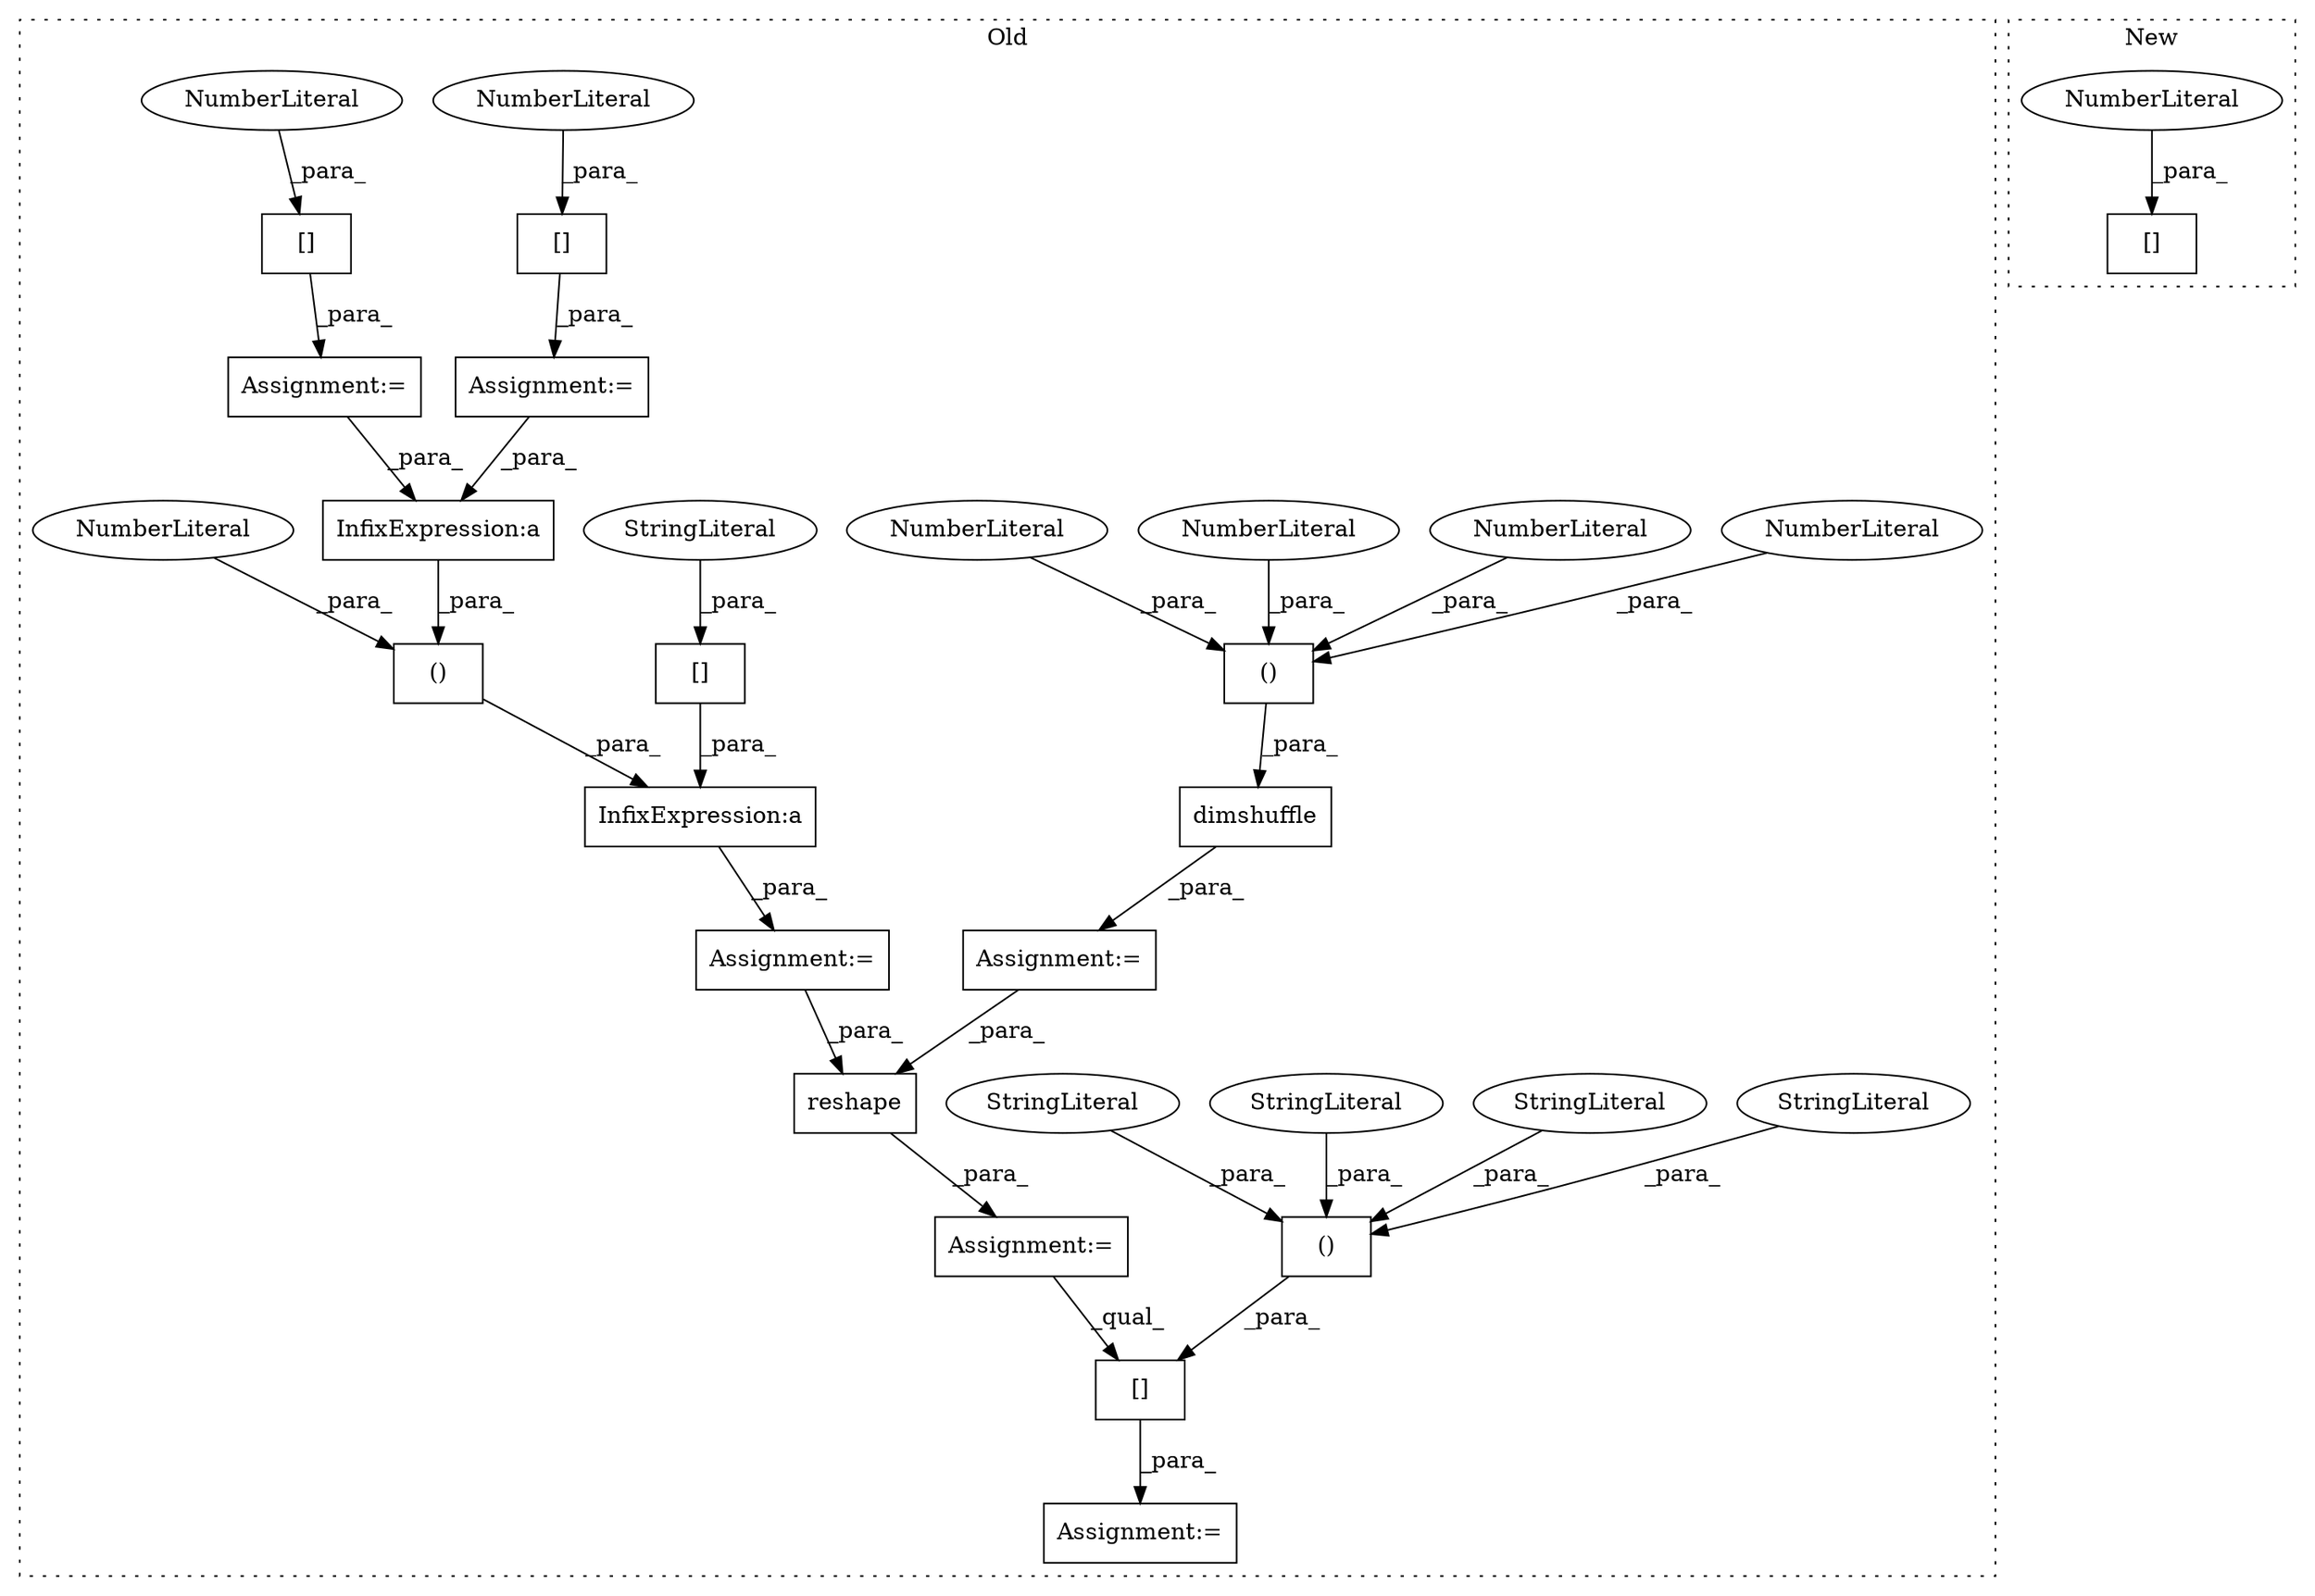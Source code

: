 digraph G {
subgraph cluster0 {
1 [label="reshape" a="32" s="65152,65199" l="8,1" shape="box"];
3 [label="Assignment:=" a="7" s="65222" l="1" shape="box"];
5 [label="Assignment:=" a="7" s="65151" l="1" shape="box"];
6 [label="()" a="106" s="65245" l="107" shape="box"];
7 [label="StringLiteral" a="45" s="65307" l="16" shape="ellipse"];
8 [label="StringLiteral" a="45" s="65336" l="16" shape="ellipse"];
9 [label="Assignment:=" a="7" s="65050" l="1" shape="box"];
10 [label="InfixExpression:a" a="27" s="64982" l="4" shape="box"];
11 [label="InfixExpression:a" a="27" s="64952" l="3" shape="box"];
12 [label="()" a="106" s="65084" l="43" shape="box"];
13 [label="NumberLiteral" a="34" s="65126" l="1" shape="ellipse"];
14 [label="()" a="106" s="64940" l="42" shape="box"];
15 [label="NumberLiteral" a="34" s="64981" l="1" shape="ellipse"];
16 [label="NumberLiteral" a="34" s="65112" l="1" shape="ellipse"];
17 [label="NumberLiteral" a="34" s="65098" l="1" shape="ellipse"];
18 [label="[]" a="2" s="64986,65026" l="23,1" shape="box"];
19 [label="NumberLiteral" a="34" s="65084" l="1" shape="ellipse"];
20 [label="[]" a="2" s="65223,65352" l="22,2" shape="box"];
21 [label="dimshuffle" a="32" s="65068,65127" l="16,2" shape="box"];
22 [label="Assignment:=" a="7" s="64933" l="1" shape="box"];
23 [label="Assignment:=" a="7" s="64879" l="1" shape="box"];
24 [label="[]" a="2" s="64880,64904" l="23,1" shape="box"];
25 [label="NumberLiteral" a="34" s="64903" l="1" shape="ellipse"];
26 [label="Assignment:=" a="7" s="64835" l="1" shape="box"];
27 [label="[]" a="2" s="64836,64860" l="23,1" shape="box"];
28 [label="NumberLiteral" a="34" s="64859" l="1" shape="ellipse"];
29 [label="StringLiteral" a="45" s="65276" l="18" shape="ellipse"];
30 [label="StringLiteral" a="45" s="65245" l="18" shape="ellipse"];
31 [label="StringLiteral" a="45" s="65009" l="17" shape="ellipse"];
label = "Old";
style="dotted";
}
subgraph cluster1 {
2 [label="[]" a="2" s="64841,64854" l="12,1" shape="box"];
4 [label="NumberLiteral" a="34" s="64853" l="1" shape="ellipse"];
label = "New";
style="dotted";
}
1 -> 5 [label="_para_"];
4 -> 2 [label="_para_"];
5 -> 20 [label="_qual_"];
6 -> 20 [label="_para_"];
7 -> 6 [label="_para_"];
8 -> 6 [label="_para_"];
9 -> 1 [label="_para_"];
10 -> 22 [label="_para_"];
11 -> 14 [label="_para_"];
12 -> 21 [label="_para_"];
13 -> 12 [label="_para_"];
14 -> 10 [label="_para_"];
15 -> 14 [label="_para_"];
16 -> 12 [label="_para_"];
17 -> 12 [label="_para_"];
18 -> 10 [label="_para_"];
19 -> 12 [label="_para_"];
20 -> 3 [label="_para_"];
21 -> 9 [label="_para_"];
22 -> 1 [label="_para_"];
23 -> 11 [label="_para_"];
24 -> 23 [label="_para_"];
25 -> 24 [label="_para_"];
26 -> 11 [label="_para_"];
27 -> 26 [label="_para_"];
28 -> 27 [label="_para_"];
29 -> 6 [label="_para_"];
30 -> 6 [label="_para_"];
31 -> 18 [label="_para_"];
}